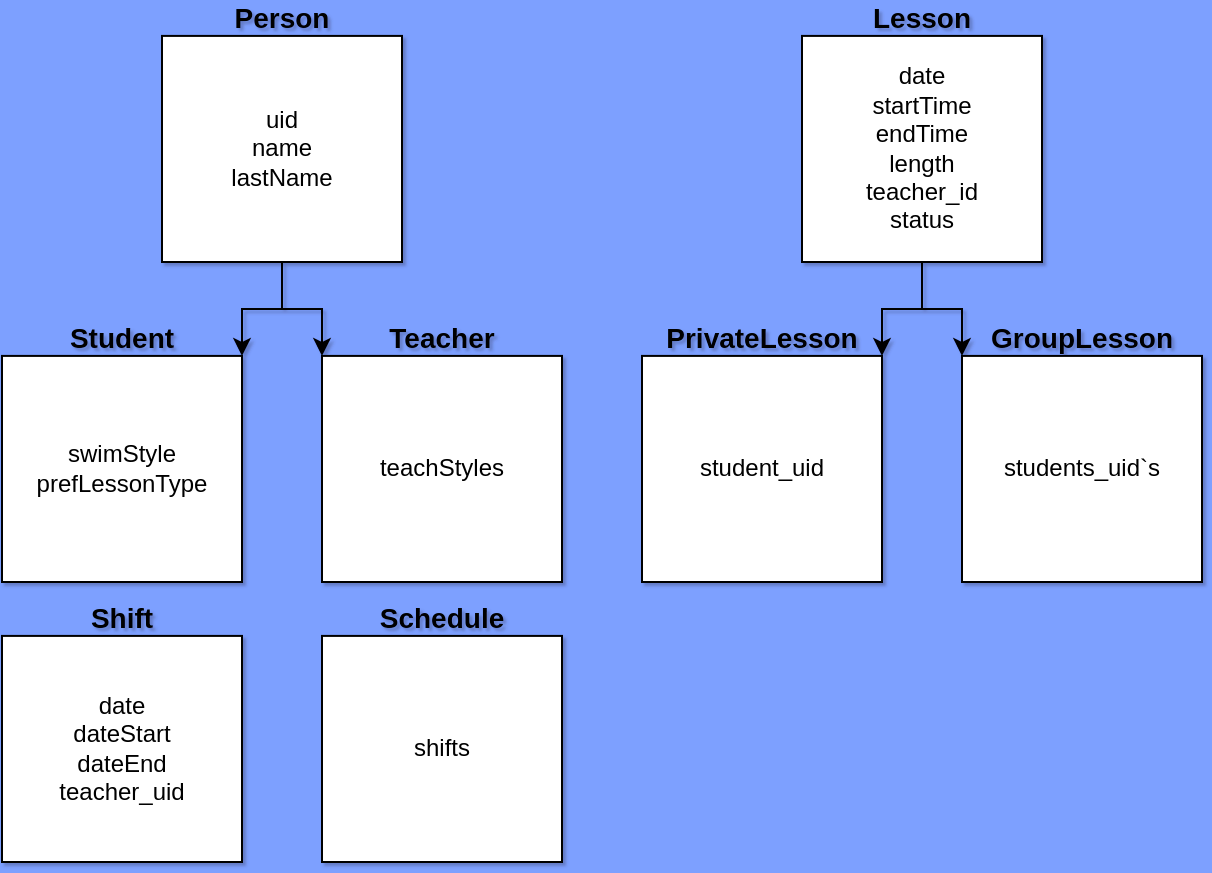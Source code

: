 <mxfile version="20.2.5" type="device"><diagram id="ri3Vs0QBv0hBhOJ1YhwS" name="Design"><mxGraphModel dx="981" dy="1626" grid="1" gridSize="10" guides="1" tooltips="1" connect="1" arrows="1" fold="1" page="1" pageScale="1" pageWidth="850" pageHeight="1100" background="#7DA0FF" math="0" shadow="1"><root><mxCell id="0"/><mxCell id="1" parent="0"/><mxCell id="lo0ye648Xt37dN4Fs38l-3" value="" style="group" parent="1" vertex="1" connectable="0"><mxGeometry x="120" y="80" width="120" height="130" as="geometry"/></mxCell><mxCell id="lo0ye648Xt37dN4Fs38l-1" value="swimStyle&lt;br&gt;prefLessonType" style="rounded=0;whiteSpace=wrap;html=1;" parent="lo0ye648Xt37dN4Fs38l-3" vertex="1"><mxGeometry y="16.957" width="120" height="113.043" as="geometry"/></mxCell><mxCell id="lo0ye648Xt37dN4Fs38l-2" value="&lt;b&gt;&lt;font style=&quot;font-size: 14px;&quot;&gt;Student&lt;/font&gt;&lt;/b&gt;" style="text;html=1;strokeColor=none;fillColor=none;align=center;verticalAlign=middle;whiteSpace=wrap;rounded=0;" parent="lo0ye648Xt37dN4Fs38l-3" vertex="1"><mxGeometry x="30" width="60" height="16.957" as="geometry"/></mxCell><mxCell id="lo0ye648Xt37dN4Fs38l-7" value="" style="group" parent="1" vertex="1" connectable="0"><mxGeometry x="280" y="80" width="120" height="130" as="geometry"/></mxCell><mxCell id="lo0ye648Xt37dN4Fs38l-8" value="teachStyles" style="rounded=0;whiteSpace=wrap;html=1;" parent="lo0ye648Xt37dN4Fs38l-7" vertex="1"><mxGeometry y="16.957" width="120" height="113.043" as="geometry"/></mxCell><mxCell id="lo0ye648Xt37dN4Fs38l-9" value="&lt;b&gt;&lt;font style=&quot;font-size: 14px;&quot;&gt;Teacher&lt;/font&gt;&lt;/b&gt;" style="text;html=1;strokeColor=none;fillColor=none;align=center;verticalAlign=middle;whiteSpace=wrap;rounded=0;" parent="lo0ye648Xt37dN4Fs38l-7" vertex="1"><mxGeometry x="30" width="60" height="16.957" as="geometry"/></mxCell><mxCell id="lo0ye648Xt37dN4Fs38l-10" value="" style="group" parent="1" vertex="1" connectable="0"><mxGeometry x="120" y="220" width="120" height="130" as="geometry"/></mxCell><mxCell id="lo0ye648Xt37dN4Fs38l-11" value="date&lt;br&gt;dateStart&lt;br&gt;dateEnd&lt;br&gt;teacher_uid" style="rounded=0;whiteSpace=wrap;html=1;" parent="lo0ye648Xt37dN4Fs38l-10" vertex="1"><mxGeometry y="16.957" width="120" height="113.043" as="geometry"/></mxCell><mxCell id="lo0ye648Xt37dN4Fs38l-12" value="&lt;b&gt;&lt;font style=&quot;font-size: 14px;&quot;&gt;Shift&lt;/font&gt;&lt;/b&gt;" style="text;html=1;strokeColor=none;fillColor=none;align=center;verticalAlign=middle;whiteSpace=wrap;rounded=0;" parent="lo0ye648Xt37dN4Fs38l-10" vertex="1"><mxGeometry x="30" width="60" height="16.957" as="geometry"/></mxCell><mxCell id="lo0ye648Xt37dN4Fs38l-13" value="" style="group" parent="1" vertex="1" connectable="0"><mxGeometry x="520" y="-80" width="120" height="130" as="geometry"/></mxCell><mxCell id="lo0ye648Xt37dN4Fs38l-14" value="date&lt;br&gt;startTime&lt;br&gt;endTime&lt;br&gt;length&lt;br&gt;teacher_id&lt;br&gt;status" style="rounded=0;whiteSpace=wrap;html=1;" parent="lo0ye648Xt37dN4Fs38l-13" vertex="1"><mxGeometry y="16.957" width="120" height="113.043" as="geometry"/></mxCell><mxCell id="lo0ye648Xt37dN4Fs38l-15" value="&lt;b&gt;&lt;font style=&quot;font-size: 14px;&quot;&gt;Lesson&lt;/font&gt;&lt;/b&gt;" style="text;html=1;strokeColor=none;fillColor=none;align=center;verticalAlign=middle;whiteSpace=wrap;rounded=0;" parent="lo0ye648Xt37dN4Fs38l-13" vertex="1"><mxGeometry x="30" width="60" height="16.957" as="geometry"/></mxCell><mxCell id="E2yzWpDvmNKaHreIfnNh-1" value="" style="group" parent="1" vertex="1" connectable="0"><mxGeometry x="440" y="80" width="120" height="130" as="geometry"/></mxCell><mxCell id="E2yzWpDvmNKaHreIfnNh-2" value="student_uid" style="rounded=0;whiteSpace=wrap;html=1;" parent="E2yzWpDvmNKaHreIfnNh-1" vertex="1"><mxGeometry y="16.957" width="120" height="113.043" as="geometry"/></mxCell><mxCell id="E2yzWpDvmNKaHreIfnNh-3" value="&lt;b&gt;&lt;font style=&quot;font-size: 14px;&quot;&gt;Private&lt;/font&gt;&lt;/b&gt;&lt;b&gt;&lt;font style=&quot;font-size: 14px;&quot;&gt;Lesson&lt;br&gt;&lt;/font&gt;&lt;/b&gt;" style="text;html=1;strokeColor=none;fillColor=none;align=center;verticalAlign=middle;whiteSpace=wrap;rounded=0;" parent="E2yzWpDvmNKaHreIfnNh-1" vertex="1"><mxGeometry x="30" width="60" height="16.957" as="geometry"/></mxCell><mxCell id="E2yzWpDvmNKaHreIfnNh-4" value="" style="group" parent="1" vertex="1" connectable="0"><mxGeometry x="600" y="80" width="120" height="130" as="geometry"/></mxCell><mxCell id="E2yzWpDvmNKaHreIfnNh-5" value="students_uid`s" style="rounded=0;whiteSpace=wrap;html=1;" parent="E2yzWpDvmNKaHreIfnNh-4" vertex="1"><mxGeometry y="16.957" width="120" height="113.043" as="geometry"/></mxCell><mxCell id="E2yzWpDvmNKaHreIfnNh-6" value="&lt;b&gt;&lt;font style=&quot;font-size: 14px;&quot;&gt;Group&lt;/font&gt;&lt;/b&gt;&lt;b&gt;&lt;font style=&quot;font-size: 14px;&quot;&gt;Lesson&lt;br&gt;&lt;/font&gt;&lt;/b&gt;" style="text;html=1;strokeColor=none;fillColor=none;align=center;verticalAlign=middle;whiteSpace=wrap;rounded=0;" parent="E2yzWpDvmNKaHreIfnNh-4" vertex="1"><mxGeometry x="30" width="60" height="16.957" as="geometry"/></mxCell><mxCell id="E2yzWpDvmNKaHreIfnNh-7" value="" style="group" parent="1" vertex="1" connectable="0"><mxGeometry x="280" y="220" width="120" height="130" as="geometry"/></mxCell><mxCell id="E2yzWpDvmNKaHreIfnNh-8" value="shifts" style="rounded=0;whiteSpace=wrap;html=1;" parent="E2yzWpDvmNKaHreIfnNh-7" vertex="1"><mxGeometry y="16.957" width="120" height="113.043" as="geometry"/></mxCell><mxCell id="E2yzWpDvmNKaHreIfnNh-9" value="&lt;b&gt;&lt;font style=&quot;font-size: 14px;&quot;&gt;Schedule&lt;/font&gt;&lt;/b&gt;" style="text;html=1;strokeColor=none;fillColor=none;align=center;verticalAlign=middle;whiteSpace=wrap;rounded=0;" parent="E2yzWpDvmNKaHreIfnNh-7" vertex="1"><mxGeometry x="30" width="60" height="16.957" as="geometry"/></mxCell><mxCell id="IVlUh6lBHcS2_Sg9jDlZ-1" value="" style="group" parent="1" vertex="1" connectable="0"><mxGeometry x="200" y="-80" width="120" height="130" as="geometry"/></mxCell><mxCell id="IVlUh6lBHcS2_Sg9jDlZ-2" value="uid&lt;br&gt;name&lt;br&gt;lastName" style="rounded=0;whiteSpace=wrap;html=1;" parent="IVlUh6lBHcS2_Sg9jDlZ-1" vertex="1"><mxGeometry y="16.957" width="120" height="113.043" as="geometry"/></mxCell><mxCell id="IVlUh6lBHcS2_Sg9jDlZ-3" value="&lt;b&gt;&lt;font style=&quot;font-size: 14px;&quot;&gt;Person&lt;/font&gt;&lt;/b&gt;" style="text;html=1;strokeColor=none;fillColor=none;align=center;verticalAlign=middle;whiteSpace=wrap;rounded=0;" parent="IVlUh6lBHcS2_Sg9jDlZ-1" vertex="1"><mxGeometry x="30" width="60" height="16.957" as="geometry"/></mxCell><mxCell id="IVlUh6lBHcS2_Sg9jDlZ-4" style="edgeStyle=orthogonalEdgeStyle;rounded=0;orthogonalLoop=1;jettySize=auto;html=1;entryX=1;entryY=0;entryDx=0;entryDy=0;" parent="1" source="IVlUh6lBHcS2_Sg9jDlZ-2" target="lo0ye648Xt37dN4Fs38l-1" edge="1"><mxGeometry relative="1" as="geometry"/></mxCell><mxCell id="IVlUh6lBHcS2_Sg9jDlZ-5" style="edgeStyle=orthogonalEdgeStyle;rounded=0;orthogonalLoop=1;jettySize=auto;html=1;entryX=0;entryY=0;entryDx=0;entryDy=0;" parent="1" source="IVlUh6lBHcS2_Sg9jDlZ-2" target="lo0ye648Xt37dN4Fs38l-8" edge="1"><mxGeometry relative="1" as="geometry"/></mxCell><mxCell id="IVlUh6lBHcS2_Sg9jDlZ-6" style="edgeStyle=orthogonalEdgeStyle;rounded=0;orthogonalLoop=1;jettySize=auto;html=1;entryX=1;entryY=0;entryDx=0;entryDy=0;" parent="1" source="lo0ye648Xt37dN4Fs38l-14" target="E2yzWpDvmNKaHreIfnNh-2" edge="1"><mxGeometry relative="1" as="geometry"/></mxCell><mxCell id="IVlUh6lBHcS2_Sg9jDlZ-7" style="edgeStyle=orthogonalEdgeStyle;rounded=0;orthogonalLoop=1;jettySize=auto;html=1;entryX=0;entryY=0;entryDx=0;entryDy=0;" parent="1" source="lo0ye648Xt37dN4Fs38l-14" target="E2yzWpDvmNKaHreIfnNh-5" edge="1"><mxGeometry relative="1" as="geometry"/></mxCell></root></mxGraphModel></diagram></mxfile>